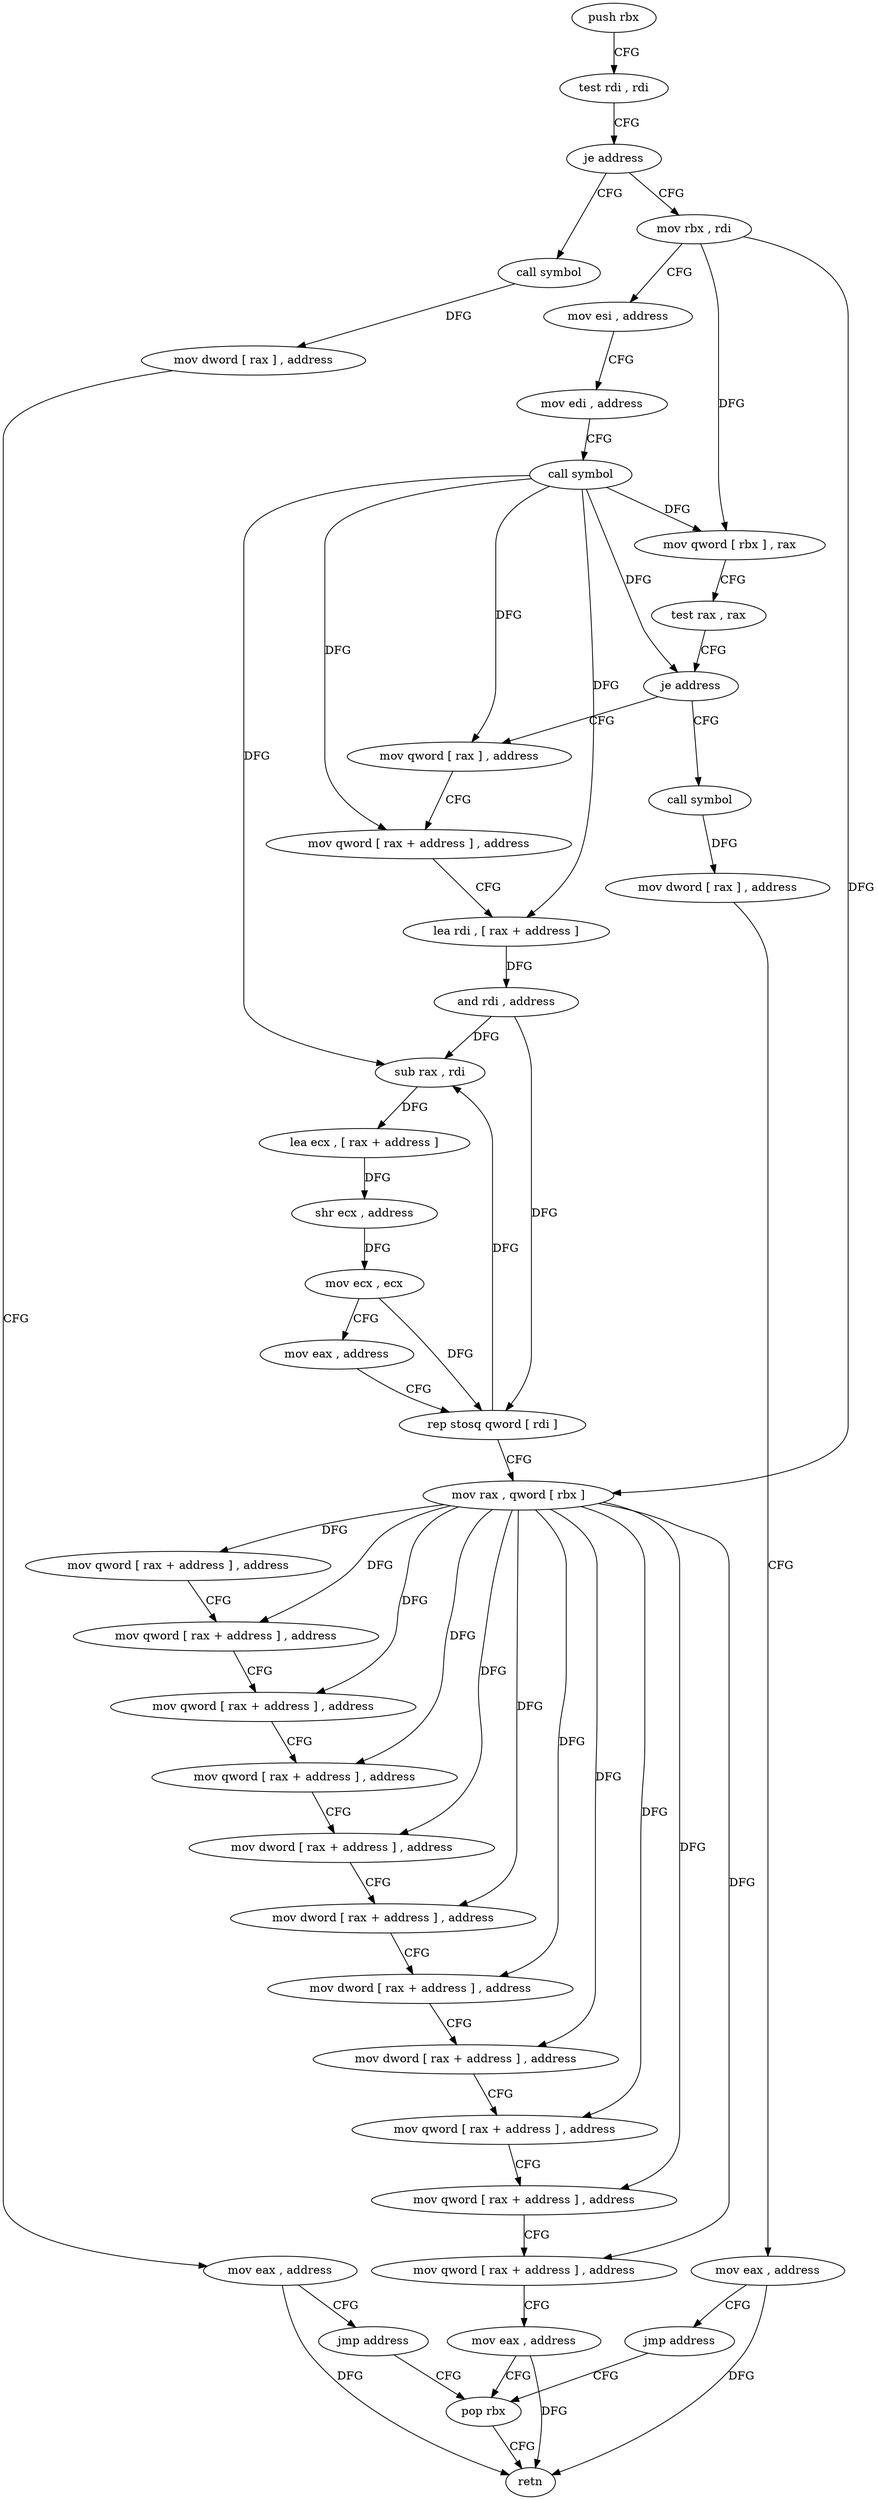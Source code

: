 digraph "func" {
"126019" [label = "push rbx" ]
"126020" [label = "test rdi , rdi" ]
"126023" [label = "je address" ]
"126201" [label = "call symbol" ]
"126029" [label = "mov rbx , rdi" ]
"126206" [label = "mov dword [ rax ] , address" ]
"126212" [label = "mov eax , address" ]
"126217" [label = "jmp address" ]
"126199" [label = "pop rbx" ]
"126032" [label = "mov esi , address" ]
"126037" [label = "mov edi , address" ]
"126042" [label = "call symbol" ]
"126047" [label = "mov qword [ rbx ] , rax" ]
"126050" [label = "test rax , rax" ]
"126053" [label = "je address" ]
"126219" [label = "call symbol" ]
"126059" [label = "mov qword [ rax ] , address" ]
"126200" [label = "retn" ]
"126224" [label = "mov dword [ rax ] , address" ]
"126230" [label = "mov eax , address" ]
"126235" [label = "jmp address" ]
"126066" [label = "mov qword [ rax + address ] , address" ]
"126077" [label = "lea rdi , [ rax + address ]" ]
"126081" [label = "and rdi , address" ]
"126085" [label = "sub rax , rdi" ]
"126088" [label = "lea ecx , [ rax + address ]" ]
"126094" [label = "shr ecx , address" ]
"126097" [label = "mov ecx , ecx" ]
"126099" [label = "mov eax , address" ]
"126104" [label = "rep stosq qword [ rdi ]" ]
"126107" [label = "mov rax , qword [ rbx ]" ]
"126110" [label = "mov qword [ rax + address ] , address" ]
"126118" [label = "mov qword [ rax + address ] , address" ]
"126126" [label = "mov qword [ rax + address ] , address" ]
"126134" [label = "mov qword [ rax + address ] , address" ]
"126142" [label = "mov dword [ rax + address ] , address" ]
"126149" [label = "mov dword [ rax + address ] , address" ]
"126156" [label = "mov dword [ rax + address ] , address" ]
"126163" [label = "mov dword [ rax + address ] , address" ]
"126170" [label = "mov qword [ rax + address ] , address" ]
"126178" [label = "mov qword [ rax + address ] , address" ]
"126186" [label = "mov qword [ rax + address ] , address" ]
"126194" [label = "mov eax , address" ]
"126019" -> "126020" [ label = "CFG" ]
"126020" -> "126023" [ label = "CFG" ]
"126023" -> "126201" [ label = "CFG" ]
"126023" -> "126029" [ label = "CFG" ]
"126201" -> "126206" [ label = "DFG" ]
"126029" -> "126032" [ label = "CFG" ]
"126029" -> "126047" [ label = "DFG" ]
"126029" -> "126107" [ label = "DFG" ]
"126206" -> "126212" [ label = "CFG" ]
"126212" -> "126217" [ label = "CFG" ]
"126212" -> "126200" [ label = "DFG" ]
"126217" -> "126199" [ label = "CFG" ]
"126199" -> "126200" [ label = "CFG" ]
"126032" -> "126037" [ label = "CFG" ]
"126037" -> "126042" [ label = "CFG" ]
"126042" -> "126047" [ label = "DFG" ]
"126042" -> "126053" [ label = "DFG" ]
"126042" -> "126059" [ label = "DFG" ]
"126042" -> "126066" [ label = "DFG" ]
"126042" -> "126077" [ label = "DFG" ]
"126042" -> "126085" [ label = "DFG" ]
"126047" -> "126050" [ label = "CFG" ]
"126050" -> "126053" [ label = "CFG" ]
"126053" -> "126219" [ label = "CFG" ]
"126053" -> "126059" [ label = "CFG" ]
"126219" -> "126224" [ label = "DFG" ]
"126059" -> "126066" [ label = "CFG" ]
"126224" -> "126230" [ label = "CFG" ]
"126230" -> "126235" [ label = "CFG" ]
"126230" -> "126200" [ label = "DFG" ]
"126235" -> "126199" [ label = "CFG" ]
"126066" -> "126077" [ label = "CFG" ]
"126077" -> "126081" [ label = "DFG" ]
"126081" -> "126085" [ label = "DFG" ]
"126081" -> "126104" [ label = "DFG" ]
"126085" -> "126088" [ label = "DFG" ]
"126088" -> "126094" [ label = "DFG" ]
"126094" -> "126097" [ label = "DFG" ]
"126097" -> "126099" [ label = "CFG" ]
"126097" -> "126104" [ label = "DFG" ]
"126099" -> "126104" [ label = "CFG" ]
"126104" -> "126107" [ label = "CFG" ]
"126104" -> "126085" [ label = "DFG" ]
"126107" -> "126110" [ label = "DFG" ]
"126107" -> "126118" [ label = "DFG" ]
"126107" -> "126126" [ label = "DFG" ]
"126107" -> "126134" [ label = "DFG" ]
"126107" -> "126142" [ label = "DFG" ]
"126107" -> "126149" [ label = "DFG" ]
"126107" -> "126156" [ label = "DFG" ]
"126107" -> "126163" [ label = "DFG" ]
"126107" -> "126170" [ label = "DFG" ]
"126107" -> "126178" [ label = "DFG" ]
"126107" -> "126186" [ label = "DFG" ]
"126110" -> "126118" [ label = "CFG" ]
"126118" -> "126126" [ label = "CFG" ]
"126126" -> "126134" [ label = "CFG" ]
"126134" -> "126142" [ label = "CFG" ]
"126142" -> "126149" [ label = "CFG" ]
"126149" -> "126156" [ label = "CFG" ]
"126156" -> "126163" [ label = "CFG" ]
"126163" -> "126170" [ label = "CFG" ]
"126170" -> "126178" [ label = "CFG" ]
"126178" -> "126186" [ label = "CFG" ]
"126186" -> "126194" [ label = "CFG" ]
"126194" -> "126199" [ label = "CFG" ]
"126194" -> "126200" [ label = "DFG" ]
}
